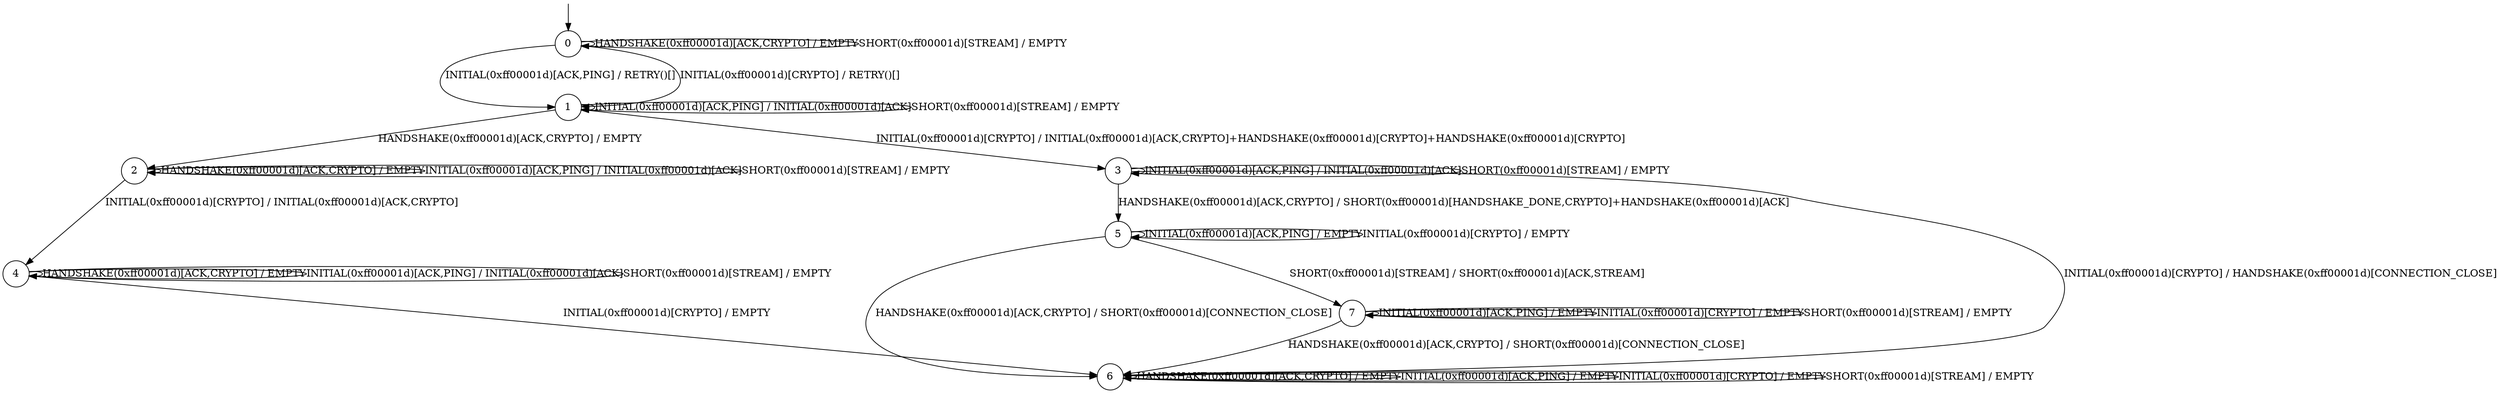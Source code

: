 digraph g {

	s0 [shape="circle" label="0"];
	s1 [shape="circle" label="1"];
	s2 [shape="circle" label="2"];
	s3 [shape="circle" label="3"];
	s4 [shape="circle" label="4"];
	s5 [shape="circle" label="5"];
	s6 [shape="circle" label="6"];
	s7 [shape="circle" label="7"];
	s0 -> s0 [label="HANDSHAKE(0xff00001d)[ACK,CRYPTO] / EMPTY"];
	s0 -> s1 [label="INITIAL(0xff00001d)[ACK,PING] / RETRY()[]"];
	s0 -> s1 [label="INITIAL(0xff00001d)[CRYPTO] / RETRY()[]"];
	s0 -> s0 [label="SHORT(0xff00001d)[STREAM] / EMPTY"];
	s1 -> s2 [label="HANDSHAKE(0xff00001d)[ACK,CRYPTO] / EMPTY"];
	s1 -> s1 [label="INITIAL(0xff00001d)[ACK,PING] / INITIAL(0xff00001d)[ACK]"];
	s1 -> s3 [label="INITIAL(0xff00001d)[CRYPTO] / INITIAL(0xff00001d)[ACK,CRYPTO]+HANDSHAKE(0xff00001d)[CRYPTO]+HANDSHAKE(0xff00001d)[CRYPTO]"];
	s1 -> s1 [label="SHORT(0xff00001d)[STREAM] / EMPTY"];
	s2 -> s2 [label="HANDSHAKE(0xff00001d)[ACK,CRYPTO] / EMPTY"];
	s2 -> s2 [label="INITIAL(0xff00001d)[ACK,PING] / INITIAL(0xff00001d)[ACK]"];
	s2 -> s4 [label="INITIAL(0xff00001d)[CRYPTO] / INITIAL(0xff00001d)[ACK,CRYPTO]"];
	s2 -> s2 [label="SHORT(0xff00001d)[STREAM] / EMPTY"];
	s3 -> s5 [label="HANDSHAKE(0xff00001d)[ACK,CRYPTO] / SHORT(0xff00001d)[HANDSHAKE_DONE,CRYPTO]+HANDSHAKE(0xff00001d)[ACK]"];
	s3 -> s3 [label="INITIAL(0xff00001d)[ACK,PING] / INITIAL(0xff00001d)[ACK]"];
	s3 -> s6 [label="INITIAL(0xff00001d)[CRYPTO] / HANDSHAKE(0xff00001d)[CONNECTION_CLOSE]"];
	s3 -> s3 [label="SHORT(0xff00001d)[STREAM] / EMPTY"];
	s4 -> s4 [label="HANDSHAKE(0xff00001d)[ACK,CRYPTO] / EMPTY"];
	s4 -> s4 [label="INITIAL(0xff00001d)[ACK,PING] / INITIAL(0xff00001d)[ACK]"];
	s4 -> s6 [label="INITIAL(0xff00001d)[CRYPTO] / EMPTY"];
	s4 -> s4 [label="SHORT(0xff00001d)[STREAM] / EMPTY"];
	s5 -> s6 [label="HANDSHAKE(0xff00001d)[ACK,CRYPTO] / SHORT(0xff00001d)[CONNECTION_CLOSE]"];
	s5 -> s5 [label="INITIAL(0xff00001d)[ACK,PING] / EMPTY"];
	s5 -> s5 [label="INITIAL(0xff00001d)[CRYPTO] / EMPTY"];
	s5 -> s7 [label="SHORT(0xff00001d)[STREAM] / SHORT(0xff00001d)[ACK,STREAM]"];
	s6 -> s6 [label="HANDSHAKE(0xff00001d)[ACK,CRYPTO] / EMPTY"];
	s6 -> s6 [label="INITIAL(0xff00001d)[ACK,PING] / EMPTY"];
	s6 -> s6 [label="INITIAL(0xff00001d)[CRYPTO] / EMPTY"];
	s6 -> s6 [label="SHORT(0xff00001d)[STREAM] / EMPTY"];
	s7 -> s6 [label="HANDSHAKE(0xff00001d)[ACK,CRYPTO] / SHORT(0xff00001d)[CONNECTION_CLOSE]"];
	s7 -> s7 [label="INITIAL(0xff00001d)[ACK,PING] / EMPTY"];
	s7 -> s7 [label="INITIAL(0xff00001d)[CRYPTO] / EMPTY"];
	s7 -> s7 [label="SHORT(0xff00001d)[STREAM] / EMPTY"];

__start0 [label="" shape="none" width="0" height="0"];
__start0 -> s0;

}
